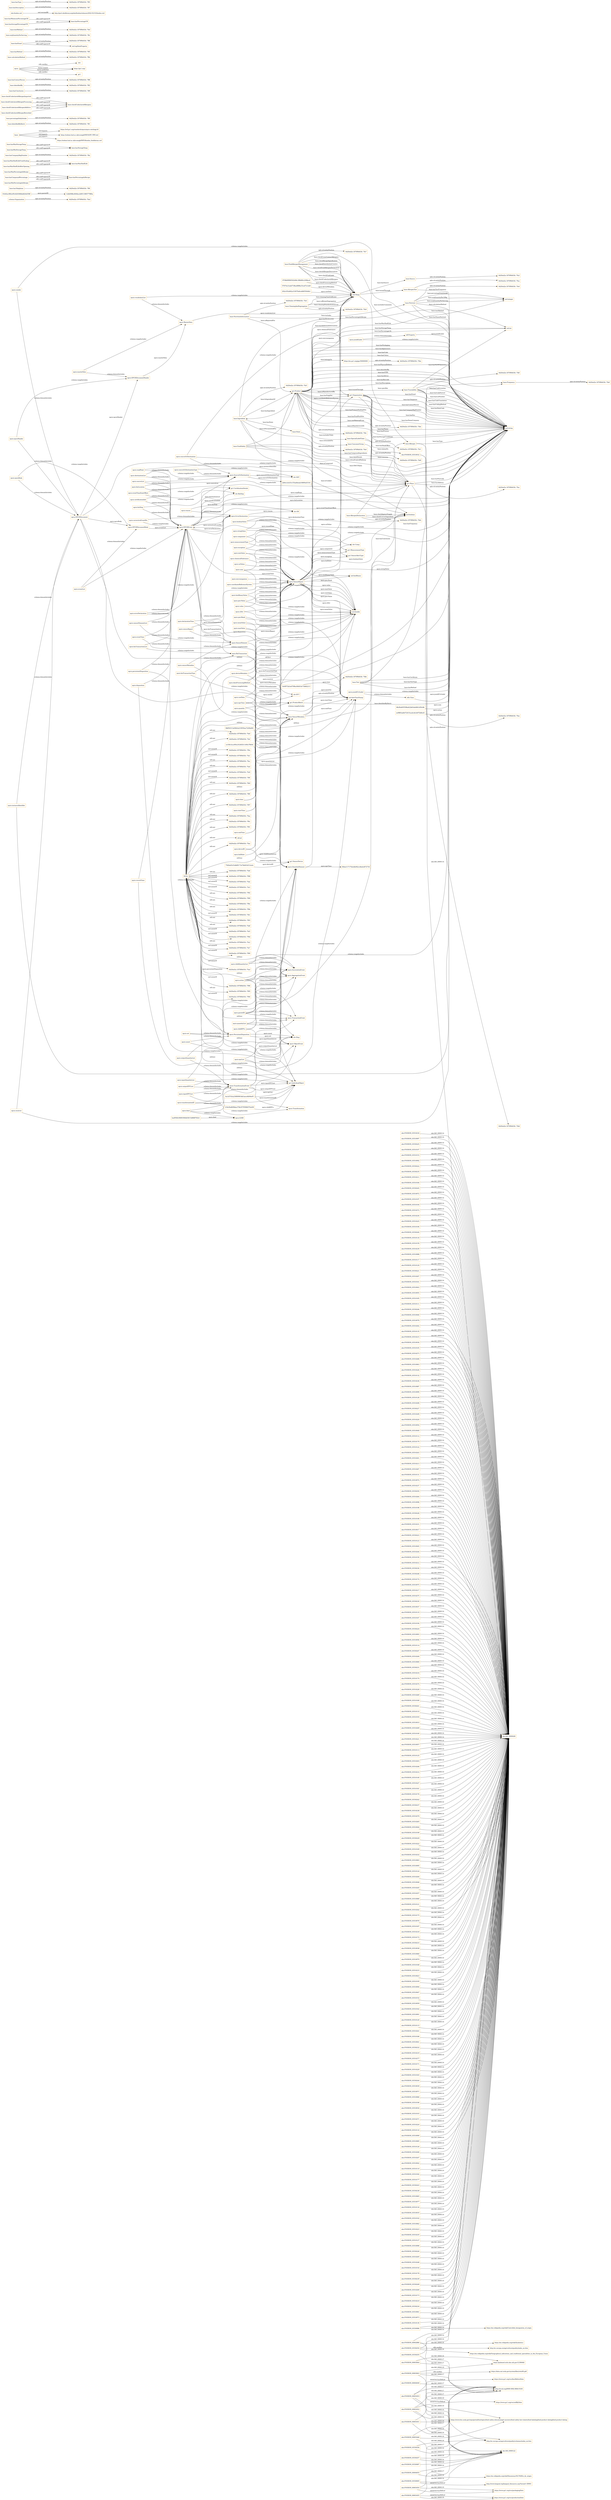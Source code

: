 digraph ar2dtool_diagram { 
rankdir=LR;
size="1501"
node [shape = rectangle, color="orange"]; "base:Test" "base:Ingredient" "base:Frequency" "base:SpecialLabelClaim" "gs1:Product" "gs1:ProductBatch" "base:Traceability" "base:Allergen" "schema:Organization" "base:NutritionInformation" "base:CleaningAndSegregation" "gs1:Place" "base:State" "base:Nutrient" "base:AllergenDeclaration" "base:Source" "base:FoodSafety" "base:FoodAllergenManagement" "base:ConsumerGroup" "gs1:Organization" "base:AllergenTest" "obo:FOODON_03530235" "obo:FOODON_03510211" "obo:FOODON_03510184" "obo:FOODON_03530245" "obo:FOODON_03510072" "obo:FOODON_00002886" "obo:FOODON_03510197" "obo:FOODON_03510104" "obo:FOODON_03510272" "obo:FOODON_03510230" "obo:FOODON_03510225" "obo:FOODON_00004055" "obo:FOODON_03510106" "obo:FOODON_03530240" "obo:FOODON_03510118" "obo:FOODON_03510159" "obo:FOODON_03510239" "obo:FOODON_03510088" "obo:FOODON_03510117" "obo:FOODON_03510129" "obo:FOODON_03530221" "obo:FOODON_03510207" "obo:FOODON_03510161" "obo:FOODON_03510043" "obo:FOODON_03510055" "obo:FOODON_03510185" "obo:FOODON_03510111" "obo:FOODON_03530246" "obo:FOODON_03510040" "obo:FOODON_03530087" "obo:FOODON_03510078" "obo:FOODON_03510202" "obo:FOODON_03510135" "obo:FOODON_03510215" "obo:FOODON_03510036" "obo:FOODON_03510105" "obo:FOODON_03510273" "obo:FOODON_03510268" "obo:FOODON_03510063" "obo:FOODON_03510226" "obo:FOODON_03510132" "obo:FOODON_03510236" "obo:FOODON_03510087" "obo:FOODON_03510099" "obo:FOODON_03510128" "obo:FOODON_03510208" "obo:FOODON_03530227" "obo:FOODON_03510249" "obo:FOODON_00003453" "obo:FOODON_03510220" "obo:FOODON_03510054" "obo:FOODON_03510049" "obo:FOODON_03510112" "obo:FOODON_03510179" "obo:FOODON_03510122" "obo:FOODON_03510243" "obo:FOODON_03510201" "obo:FOODON_03510213" "obo:FOODON_03510267" "obo:FOODON_03510131" "obo:FOODON_03510074" "obo:FOODON_03510237" "obo:FOODON_03530250" "obo:FOODON_03510264" "obo:FOODON_03510098" "obo:FOODON_03510198" "obo:FOODON_03530228" "obo:FOODON_03510108" "obo:FOODON_00003452" "obo:FOODON_03510231" "obo:FOODON_03530255" "obo:FOODON_03530223" "obo:FOODON_03510123" "obo:FOODON_03510045" "obo:FOODON_03510244" "obo:FOODON_03510150" "obo:FOODON_03510212" "obo:FOODON_03530236" "obo:FOODON_03530248" "obo:FOODON_03510174" "obo:FOODON_03510075" "obo:FOODON_03510217" "obo:FOODON_03510275" "obo:FOODON_03530230" "obo:FOODON_03510037" "obo:FOODON_03510119" "obo:FOODON_03510167" "obo:FOODON_03530254" "obo:FOODON_03510194" "obo:FOODON_03530224" "obo:FOODON_03510093" "obo:FOODON_03510056" "obo:FOODON_03510114" "obo:FOODON_03530247" "obo:FOODON_03510240" "obo:FOODON_03510069" "obo:FOODON_03530005" "obo:FOODON_03530231" "obo:FOODON_03510216" "obo:FOODON_03510170" "obo:FOODON_03510274" "obo:FOODON_03510228" "obo:FOODON_03510269" "obo:FOODON_03510180" "obo:FOODON_03530241" "obo:FOODON_03510133" "obo:FOODON_03510193" "obo:FOODON_03510033" "obo:FOODON_03510209" "obo:FOODON_03510100" "obo:FOODON_00003843" "obo:FOODON_00003454" "obo:FOODON_03510221" "obo:FOODON_03510057" "obo:FOODON_03510113" "obo:FOODON_03510125" "obo:FOODON_03510203" "obo:FOODON_03510246" "obo:FOODON_03510214" "obo:FOODON_03510149" "obo:FOODON_03510227" "obo:FOODON_03510181" "obo:FOODON_03510176" "obo:FOODON_03530242" "obo:FOODON_03530086" "obo:FOODON_03530237" "obo:FOODON_03510238" "obo:FOODON_03510270" "obo:FOODON_03510265" "obo:FOODON_03510032" "obo:FOODON_00003844" "obo:FOODON_03510199" "obo:FOODON_03530229" "obo:FOODON_00003455" "obo:FOODON_03510222" "obo:FOODON_03510169" "obo:FOODON_03510232" "obo:FOODON_03530256" "obo:FOODON_03510083" "obo:FOODON_03510095" "obo:FOODON_03510124" "obo:FOODON_03510204" "obo:FOODON_03510048" "obo:FOODON_03510245" "obo:FOODON_03510257" "obo:FOODON_03510080" "obo:FOODON_03510121" "obo:FOODON_03510242" "obo:FOODON_03510175" "obo:FOODON_03510076" "obo:FOODON_03510187" "obo:FOODON_03510218" "obo:FOODON_03510172" "obo:FOODON_03530233" "obo:FOODON_03510038" "obo:FOODON_03510060" "obo:FOODON_03530257" "obo:FOODON_03510070" "obo:FOODON_03510168" "obo:FOODON_03510233" "obo:FOODON_03510023" "obo:FOODON_03510195" "obo:FOODON_03510094" "obo:FOODON_03510047" "obo:FOODON_03510152" "obo:FOODON_03510059" "obo:FOODON_03510162" "obo:FOODON_03510091" "obo:FOODON_03510120" "obo:FOODON_03510115" "obo:FOODON_03510241" "obo:FOODON_03510186" "obo:FOODON_03510041" "obo:FOODON_03530232" "obo:FOODON_03510219" "obo:FOODON_03510277" "obo:FOODON_03510171" "obo:FOODON_03510229" "obo:FOODON_03510183" "obo:FOODON_03530244" "obo:FOODON_03510039" "obo:FOODON_03510071" "obo:FOODON_03510066" "obo:FOODON_03510196" "obo:FOODON_03510034" "obo:FOODON_03510103" "obo:FOODON_03510271" "obo:FOODON_03510224" "obo:FOODON_03510116" "obo:FOODON_03510090" "obo:FOODON_03510085" "obo:FOODON_03510126" "obo:FOODON_03510206" "obo:FOODON_03510247" "obo:FOODON_03510042" "obo:FOODON_03510110" "obo:FOODON_03510182" "obo:FOODON_03510177" "obo:FOODON_03530243" "obo:FOODON_03530238" "obo:FOODON_03510065" "obo:FOODON_03510077" "obo:FOODON_03510134" "obo:FOODON_03510035" "obo:FOODON_03510102" "obo:FOODON_03510062" "obo:FOODON_03510223" "obo:FOODON_03510235" "obo:FOODON_03510127" "obo:FOODON_03510096" "obo:FOODON_03530226" "obo:FOODON_03510205" "obo:FOODON_03510248" "obo:FOODON_03510154" "obo:FOODON_03510178" "obo:FOODON_03530239" "obo:FOODON_03530249" "obo:FOODON_03510200" "obo:FOODON_03510173" "obo:FOODON_03510210" "obo:FOODON_03530234" "obo:FOODON_03510061" "obo:FOODON_03510073" "obo:FOODON_03510130" "obo:FOODON_00004049" "obo:FOODON_03510234" "obo:FOODON_03510097" "obo:FOODON_03530225" "obo:FOODON_03510107" "obo:FOODON_00003451" "obo:FOODON_03510153" "obo:FOODON_00003446" "obo:FOODON_03510092" "obo:FOODON_03530222" "obo:FOODON_03510017" "obo:FOODON_03510044" "epcis:QuantityElement" "12db00ffec664fac2d0f133f6577980a" "epcis:AggregationEvent" "8c0f572b3e4709bc06401fe73fd82213" "epcis:BizTransaction" "4a1d37d3a230f00903db3aece6b94e05" "f44ee117175dcdfa942cc8edcd472734" "epcis:SourceOrDestination" "8bff34313a048cfa210050aa7220bd04" "epcis:ErrorDeclaration" "epcis:MasterData" "epcis:ILMD" "epcis:TransformationEvent" "epcis:EPCISDocumentHeader" "epcis:EPCISEvent" "ce16fe3acaf40a242d62fc1d40a78b0b" "01b02a1ff42c85c6263848eb824d358f" "epcis:AssociationEvent" "epcis:TransactionEvent" "epcis:SensorElement" "epcis:ObjectEvent" "9708bf9990502b98c39fbf69c2098ec6" "bad956fc90893f46b83815d888f782b1" "57674c21abd718ba4888a33ca47e1eb0" "216e5bd609bbe376b3579598457b2d5f" "75b9ad5cf1ddbf0173e7fdd43d312a2e" "68cf0a60555f6a622b63eb4841d50c8b" "202e183a842a310076e6cefb8550d4b1" "epcis:SensorReport" "epcis:Transformation" "ee9883adb472415cacbc4e3e972b8cd3" "2b9e1a5a53c155ae8eeab34800af3316" "epcis:EPCISDocument" "epcis:PersistentDisposition" "epcis:SensorMetadata" "epcis:EPCISDocumentBody" ; /*classes style*/
	"obo:FOODON_03510277" -> "obo:IAO_0000428" [ label = "obo:IAO_0000114" ];
	"obo:FOODON_03510066" -> "obo:IAO_0000428" [ label = "obo:IAO_0000114" ];
	"epcis:component" -> "epcis:SensorReport" [ label = "schema:domainIncludes" ];
	"epcis:component" -> "cbv:Comp" [ label = "schema:rangeIncludes" ];
	"obo:FOODON_03510247" -> "obo:IAO_0000428" [ label = "obo:IAO_0000114" ];
	"obo:FOODON_03510121" -> "obo:IAO_0000428" [ label = "obo:IAO_0000114" ];
	"epcis:stringValue" -> "epcis:SensorReport" [ label = "schema:domainIncludes" ];
	"epcis:stringValue" -> "xsd:string" [ label = "schema:rangeIncludes" ];
	"obo:FOODON_03510036" -> "obo:IAO_0000428" [ label = "obo:IAO_0000114" ];
	"obo:FOODON_03510217" -> "obo:IAO_0000428" [ label = "obo:IAO_0000114" ];
	"obo:FOODON_03510193" -> "obo:IAO_0000428" [ label = "obo:IAO_0000114" ];
	"base:hasTelephone" -> "-6d20ed2e:1870f9d43fc:-7ff4" [ label = "opla-sd:entityPosition" ];
	"base:CleaningAndSegregation" -> "-6d20ed2e:1870f9d43fc:-7fe9" [ label = "opla-sd:entityPosition" ];
	"obo:FOODON_03510078" -> "obo:IAO_0000428" [ label = "obo:IAO_0000114" ];
	"obo:FOODON_00003451" -> "https://www.fsis.usda.gov/wps/portal/fsis/topics/food-safety-education/get-answers/food-safety-fact-sheets/food-labeling/food-product-dating/food-product-dating" [ label = "obo:IAO_0000119" ];
	"obo:FOODON_00003451" -> "http://orcid.org/0000-0002-8844-9165" [ label = "obo:IAO_0000117" ];
	"obo:FOODON_00003451" -> "obo:IAO_0000122" [ label = "obo:IAO_0000114" ];
	"obo:FOODON_00003843" -> "http://orcid.org/0000-0002-8844-9165" [ label = "obo:IAO_0000117" ];
	"obo:FOODON_00003843" -> "https://data.nal.usda.gov/system/files/retn06.pdf" [ label = "rdfs:seeAlso" ];
	"obo:FOODON_00003843" -> "obo:IAO_0000122" [ label = "obo:IAO_0000114" ];
	"obo:FOODON_00003843" -> "https://pubmed.ncbi.nlm.nih.gov/1238446/" [ label = "obo:IAO_0000119" ];
	"base:hasMaxPercentageInRecipe" -> "base:hasPercentageInRecipe" [ label = "rdfs:subPropertyOf" ];
	"base:hasMaxShelfLifeFromPacking" -> "base:hasMaxShelfLife" [ label = "rdfs:subPropertyOf" ];
	"obo:FOODON_03510133" -> "obo:IAO_0000428" [ label = "obo:IAO_0000114" ];
	"obo:FOODON_03510048" -> "obo:IAO_0000428" [ label = "obo:IAO_0000114" ];
	"obo:FOODON_03510229" -> "obo:IAO_0000428" [ label = "obo:IAO_0000114" ];
	"obo:FOODON_03510103" -> "obo:IAO_0000428" [ label = "obo:IAO_0000114" ];
	"obo:FOODON_03530221" -> "obo:IAO_0000428" [ label = "obo:IAO_0000114" ];
	"obo:FOODON_03510175" -> "obo:IAO_0000428" [ label = "obo:IAO_0000114" ];
	"epcis:deviceMetadata" -> "epcis:SensorReport" [ label = "schema:domainIncludes" ];
	"epcis:deviceMetadata" -> "epcis:SensorMetadata" [ label = "schema:domainIncludes" ];
	"obo:FOODON_03510230" -> "obo:IAO_0000428" [ label = "obo:IAO_0000114" ];
	"epcis:sourceList" -> "epcis:SourceOrDestination" [ label = "schema:rangeIncludes" ];
	"epcis:sourceList" -> "epcis:EPCISEvent" [ label = "schema:domainIncludes" ];
	"base:ConsumerGroup" -> "-6d20ed2e:1870f9d43fc:-7fe8" [ label = "opla-sd:entityPosition" ];
	"obo:FOODON_03510200" -> "obo:IAO_0000428" [ label = "obo:IAO_0000114" ];
	"obo:FOODON_03510115" -> "obo:IAO_0000428" [ label = "obo:IAO_0000114" ];
	"base:hasCompanyRegNumber" -> "-6d20ed2e:1870f9d43fc:-7ffa" [ label = "opla-sd:entityPosition" ];
	"obo:FOODON_03530233" -> "obo:IAO_0000428" [ label = "obo:IAO_0000114" ];
	"epcis:value" -> "epcis:SensorReport" [ label = "schema:domainIncludes" ];
	"epcis:value" -> "xsd:double" [ label = "schema:rangeIncludes" ];
	"obo:FOODON_03510091" -> "obo:IAO_0000428" [ label = "obo:IAO_0000114" ];
	"obo:FOODON_03510272" -> "obo:IAO_0000428" [ label = "obo:IAO_0000114" ];
	"obo:FOODON_03510187" -> "obo:IAO_0000428" [ label = "obo:IAO_0000114" ];
	"obo:FOODON_03510061" -> "obo:IAO_0000428" [ label = "obo:IAO_0000114" ];
	"obo:FOODON_03510242" -> "obo:IAO_0000428" [ label = "obo:IAO_0000114" ];
	"base:hasMaxStorageTemp" -> "base:hasStorageTemp" [ label = "rdfs:subPropertyOf" ];
	"schema:Organization" -> "-6d20ed2e:1870f9d43fc:-7fed" [ label = "opla-sd:entityPosition" ];
	"obo:FOODON_03510212" -> "obo:IAO_0000428" [ label = "obo:IAO_0000114" ];
	"obo:FOODON_03510127" -> "obo:IAO_0000428" [ label = "obo:IAO_0000114" ];
	"obo:FOODON_03530245" -> "obo:IAO_0000428" [ label = "obo:IAO_0000114" ];
	"epcis:correctiveEventIDs" -> "epcis:ErrorDeclaration" [ label = "schema:domainIncludes" ];
	"epcis:correctiveEventIDs" -> "epcis:EPCISEvent" [ label = "schema:rangeIncludes" ];
	"obo:FOODON_03510199" -> "obo:IAO_0000428" [ label = "obo:IAO_0000114" ];
	"obo:FOODON_03510073" -> "obo:IAO_0000428" [ label = "obo:IAO_0000114" ];
	"obo:FOODON_03510169" -> "obo:IAO_0000428" [ label = "obo:IAO_0000114" ];
	"obo:FOODON_03510043" -> "obo:IAO_0000428" [ label = "obo:IAO_0000114" ];
	"obo:FOODON_03510224" -> "obo:IAO_0000428" [ label = "obo:IAO_0000114" ];
	"epcis:sender" -> "xsd:string" [ label = "schema:rangeIncludes" ];
	"epcis:sender" -> "epcis:EPCISDocument" [ label = "schema:domainIncludes" ];
	"obo:FOODON_03530257" -> "http://ec.europa.eu/agriculture/quality/schemes/index_en.htm" [ label = "obo:IAO_0000119" ];
	"obo:FOODON_03530257" -> "obo:IAO_0000122" [ label = "obo:IAO_0000114" ];
	"obo:FOODON_03530227" -> "obo:IAO_0000428" [ label = "obo:IAO_0000114" ];
	"obo:FOODON_03510170" -> "obo:IAO_0000428" [ label = "obo:IAO_0000114" ];
	"obo:FOODON_03510085" -> "obo:IAO_0000428" [ label = "obo:IAO_0000114" ];
	"base:Frequency" -> "-6d20ed2e:1870f9d43fc:-7fe6" [ label = "opla-sd:entityPosition" ];
	"obo:FOODON_03510055" -> "obo:IAO_0000428" [ label = "obo:IAO_0000114" ];
	"obo:FOODON_03510236" -> "obo:IAO_0000428" [ label = "obo:IAO_0000114" ];
	"obo:FOODON_03510110" -> "obo:IAO_0000428" [ label = "obo:IAO_0000114" ];
	"obo:FOODON_03510206" -> "obo:IAO_0000428" [ label = "obo:IAO_0000114" ];
	"obo:FOODON_03510182" -> "obo:IAO_0000428" [ label = "obo:IAO_0000114" ];
	"obo:FOODON_03530239" -> "obo:IAO_0000428" [ label = "obo:IAO_0000114" ];
	"obo:FOODON_03510097" -> "obo:IAO_0000428" [ label = "obo:IAO_0000114" ];
	"obo:FOODON_03510152" -> "obo:IAO_0000428" [ label = "obo:IAO_0000114" ];
	"epcis:maxValue" -> "xsd:double" [ label = "schema:rangeIncludes" ];
	"epcis:maxValue" -> "epcis:SensorReport" [ label = "schema:domainIncludes" ];
	"obo:FOODON_03510248" -> "obo:IAO_0000428" [ label = "obo:IAO_0000114" ];
	"epcis:childQuantityList" -> "epcis:AggregationEvent" [ label = "schema:domainIncludes" ];
	"epcis:childQuantityList" -> "epcis:QuantityElement" [ label = "schema:rangeIncludes" ];
	"epcis:childQuantityList" -> "epcis:AssociationEvent" [ label = "schema:domainIncludes" ];
	"obo:FOODON_03510122" -> "obo:IAO_0000428" [ label = "obo:IAO_0000114" ];
	"obo:FOODON_03530240" -> "obo:IAO_0000428" [ label = "obo:IAO_0000114" ];
	"obo:FOODON_03510037" -> "obo:IAO_0000428" [ label = "obo:IAO_0000114" ];
	"obo:FOODON_03510218" -> "obo:IAO_0000428" [ label = "obo:IAO_0000114" ];
	"obo:FOODON_03510194" -> "obo:IAO_0000428" [ label = "obo:IAO_0000114" ];
	"obo:FOODON_00003452" -> "https://www.gs1.org/voc/sellByDate" [ label = "oboInOwl:hasDbXref" ];
	"obo:FOODON_00003452" -> "https://www.fsis.usda.gov/wps/portal/fsis/topics/food-safety-education/get-answers/food-safety-fact-sheets/food-labeling/food-product-dating/food-product-dating" [ label = "obo:IAO_0000119" ];
	"obo:FOODON_00003452" -> "http://orcid.org/0000-0002-8844-9165" [ label = "obo:IAO_0000117" ];
	"obo:FOODON_00003452" -> "obo:IAO_0000122" [ label = "obo:IAO_0000114" ];
	"obo:FOODON_00003844" -> "https://pubmed.ncbi.nlm.nih.gov/1238446/" [ label = "obo:IAO_0000119" ];
	"obo:FOODON_00003844" -> "http://orcid.org/0000-0002-8844-9165" [ label = "obo:IAO_0000117" ];
	"epcis:minValue" -> "epcis:SensorReport" [ label = "schema:domainIncludes" ];
	"epcis:minValue" -> "xsd:double" [ label = "schema:rangeIncludes" ];
	"obo:FOODON_03510134" -> "obo:IAO_0000428" [ label = "obo:IAO_0000114" ];
	"obo:FOODON_03510049" -> "obo:IAO_0000428" [ label = "obo:IAO_0000114" ];
	"epcis:disposition" -> "cbv:Disp" [ label = "schema:rangeIncludes" ];
	"epcis:disposition" -> "epcis:EPCISEvent" [ label = "schema:domainIncludes" ];
	"obo:FOODON_03510104" -> "obo:IAO_0000428" [ label = "obo:IAO_0000114" ];
	"obo:FOODON_03530222" -> "obo:IAO_0000428" [ label = "obo:IAO_0000114" ];
	"obo:FOODON_03510080" -> "obo:IAO_0000428" [ label = "obo:IAO_0000114" ];
	"epcis:masterData" -> "epcis:EPCISDocumentHeader" [ label = "schema:domainIncludes" ];
	"epcis:masterData" -> "epcis:MasterData" [ label = "schema:rangeIncludes" ];
	"base:" -> "https://ref.gs1.org/standards/epcis/epcis-ontology.ttl" [ label = "owl:imports" ];
	"base:" -> "https://selene.hud.ac.uk/scomgb/FATO/GPC-FBT.owl" [ label = "owl:imports" ];
	"base:" -> "https://selene.hud.ac.uk/scomgb/FATO/foodon_fooddatum.owl" [ label = "owl:imports" ];
	"epcis:time" -> "xsd:dateTimeStamp" [ label = "schema:rangeIncludes" ];
	"epcis:time" -> "epcis:SensorReport" [ label = "schema:domainIncludes" ];
	"epcis:time" -> "epcis:SensorMetadata" [ label = "schema:domainIncludes" ];
	"obo:FOODON_03510176" -> "obo:IAO_0000428" [ label = "obo:IAO_0000114" ];
	"obo:FOODON_03510231" -> "obo:IAO_0000428" [ label = "obo:IAO_0000114" ];
	"epcis:unset" -> "cbv:Disp" [ label = "schema:rangeIncludes" ];
	"epcis:unset" -> "epcis:PersistentDisposition" [ label = "schema:domainIncludes" ];
	"base:identifiedByBatch" -> "-6d20ed2e:1870f9d43fc:-7ff1" [ label = "opla-sd:entityPosition" ];
	"base:NutritionInformation" -> "-6d20ed2e:1870f9d43fc:-7fe3" [ label = "opla-sd:entityPosition" ];
	"epcis:parentID" -> "epcis:TransactionEvent" [ label = "schema:domainIncludes" ];
	"epcis:parentID" -> "epcis:AssociationEvent" [ label = "schema:domainIncludes" ];
	"epcis:parentID" -> "gs1:IndividualObject" [ label = "schema:rangeIncludes" ];
	"epcis:parentID" -> "gs1:Place" [ label = "schema:rangeIncludes" ];
	"epcis:parentID" -> "epcis:AggregationEvent" [ label = "schema:domainIncludes" ];
	"obo:FOODON_03510201" -> "obo:IAO_0000428" [ label = "obo:IAO_0000114" ];
	"obo:FOODON_03510116" -> "obo:IAO_0000428" [ label = "obo:IAO_0000114" ];
	"obo:FOODON_03530234" -> "obo:IAO_0000428" [ label = "obo:IAO_0000114" ];
	"obo:FOODON_03510092" -> "obo:IAO_0000428" [ label = "obo:IAO_0000114" ];
	"obo:FOODON_03510273" -> "obo:IAO_0000428" [ label = "obo:IAO_0000114" ];
	"https://ns.gs1.org/gpc/50000000" -> "-6d20ed2e:1870f9d43fc:-7fda" [ label = "opla-sd:entityPosition" ];
	"obo:FOODON_03510062" -> "obo:IAO_0000428" [ label = "obo:IAO_0000114" ];
	"obo:FOODON_03510243" -> "obo:IAO_0000428" [ label = "obo:IAO_0000114" ];
	"obo:FOODON_03510032" -> "-6d20ed2e:1870f9d43fc:-7fee" [ label = "opla-sd:entityPosition" ];
	"obo:FOODON_03510032" -> "obo:IAO_0000428" [ label = "obo:IAO_0000114" ];
	"epcis:epcList" -> "epcis:TransactionEvent" [ label = "schema:domainIncludes" ];
	"epcis:epcList" -> "epcis:ObjectEvent" [ label = "schema:domainIncludes" ];
	"epcis:epcList" -> "gs1:IndividualObject" [ label = "schema:rangeIncludes" ];
	"obo:FOODON_00003446" -> "https://www.fsis.usda.gov/wps/portal/fsis/topics/food-safety-education/get-answers/food-safety-fact-sheets/food-labeling/food-product-dating/food-product-dating" [ label = "obo:IAO_0000119" ];
	"obo:FOODON_00003446" -> "http://orcid.org/0000-0002-8844-9165" [ label = "obo:IAO_0000117" ];
	"obo:FOODON_00003446" -> "obo:IAO_0000122" [ label = "obo:IAO_0000114" ];
	"obo:FOODON_03510213" -> "obo:IAO_0000428" [ label = "obo:IAO_0000114" ];
	"obo:FOODON_03510128" -> "obo:IAO_0000428" [ label = "obo:IAO_0000114" ];
	"epcis:inputEPCList" -> "gs1:IndividualObject" [ label = "schema:rangeIncludes" ];
	"epcis:inputEPCList" -> "epcis:TransformationEvent" [ label = "schema:domainIncludes" ];
	"obo:FOODON_03530246" -> "obo:IAO_0000428" [ label = "obo:IAO_0000114" ];
	"epcis:booleanValue" -> "epcis:SensorReport" [ label = "schema:domainIncludes" ];
	"epcis:booleanValue" -> "xsd:boolean" [ label = "schema:rangeIncludes" ];
	"obo:FOODON_03510074" -> "obo:IAO_0000428" [ label = "obo:IAO_0000114" ];
	"epcis:dataProcessingMethod" -> "epcis:SensorReport" [ label = "schema:domainIncludes" ];
	"epcis:dataProcessingMethod" -> "epcis:SensorMetadata" [ label = "schema:domainIncludes" ];
	"obo:FOODON_03530005" -> "http://www.langual.org/langual_thesaurus.asp?termid=Z0001" [ label = "oboInOwl:hasDbXref" ];
	"obo:FOODON_03530005" -> "obo:IAO_0000122" [ label = "obo:IAO_0000114" ];
	"epcis:epcisHeader" -> "epcis:EPCISDocumentHeader" [ label = "schema:rangeIncludes" ];
	"epcis:epcisHeader" -> "epcis:EPCISDocument" [ label = "schema:domainIncludes" ];
	"obo:FOODON_03510044" -> "obo:IAO_0000428" [ label = "obo:IAO_0000114" ];
	"base:percentageDailyIntake" -> "-6d20ed2e:1870f9d43fc:-7ff0" [ label = "opla-sd:entityPosition" ];
	"obo:FOODON_03510225" -> "obo:IAO_0000428" [ label = "obo:IAO_0000114" ];
	"base:checkUndeclaredAllergenImported" -> "base:checkUndeclaredAllergens" [ label = "rdfs:subPropertyOf" ];
	"base:hasConclusion" -> "-6d20ed2e:1870f9d43fc:-7ff9" [ label = "opla-sd:entityPosition" ];
	"obo:FOODON_03510171" -> "obo:IAO_0000428" [ label = "obo:IAO_0000114" ];
	"obo:FOODON_03530228" -> "obo:IAO_0000428" [ label = "obo:IAO_0000114" ];
	"epcis:sensorMetadata" -> "epcis:SensorMetadata" [ label = "schema:rangeIncludes" ];
	"epcis:sensorMetadata" -> "epcis:SensorElement" [ label = "schema:domainIncludes" ];
	"obo:FOODON_03510267" -> "obo:IAO_0000428" [ label = "obo:IAO_0000114" ];
	"obo:FOODON_03510056" -> "obo:IAO_0000428" [ label = "obo:IAO_0000114" ];
	"epcis:percValue" -> "xsd:double" [ label = "schema:rangeIncludes" ];
	"epcis:percValue" -> "epcis:SensorReport" [ label = "schema:domainIncludes" ];
	"obo:FOODON_03510237" -> "obo:IAO_0000428" [ label = "obo:IAO_0000114" ];
	"obo:FOODON_03510111" -> "obo:IAO_0000428" [ label = "obo:IAO_0000114" ];
	"epcis:bizLocation" -> "epcis:EPCISEvent" [ label = "schema:domainIncludes" ];
	"epcis:bizLocation" -> "gs1:Place" [ label = "schema:rangeIncludes" ];
	"obo:FOODON_03510207" -> "obo:IAO_0000428" [ label = "obo:IAO_0000114" ];
	"obo:FOODON_03510183" -> "obo:IAO_0000428" [ label = "obo:IAO_0000114" ];
	"obo:FOODON_03510098" -> "obo:IAO_0000428" [ label = "obo:IAO_0000114" ];
	"base:identifiedBy" -> "-6d20ed2e:1870f9d43fc:-7ff2" [ label = "opla-sd:entityPosition" ];
	"epcis:startTime" -> "epcis:SensorMetadata" [ label = "schema:domainIncludes" ];
	"epcis:startTime" -> "xsd:dateTimeStamp" [ label = "schema:rangeIncludes" ];
	"epcis:percRank" -> "xsd:double" [ label = "schema:rangeIncludes" ];
	"epcis:percRank" -> "epcis:SensorReport" [ label = "schema:domainIncludes" ];
	"epcis:meanValue" -> "epcis:SensorReport" [ label = "schema:domainIncludes" ];
	"epcis:meanValue" -> "xsd:double" [ label = "schema:rangeIncludes" ];
	"obo:FOODON_03510153" -> "obo:IAO_0000428" [ label = "obo:IAO_0000114" ];
	"obo:FOODON_03510249" -> "obo:IAO_0000428" [ label = "obo:IAO_0000114" ];
	"obo:FOODON_03510123" -> "obo:IAO_0000428" [ label = "obo:IAO_0000114" ];
	"obo:FOODON_03530241" -> "obo:IAO_0000428" [ label = "obo:IAO_0000114" ];
	"obo:FOODON_03510038" -> "obo:IAO_0000428" [ label = "obo:IAO_0000114" ];
	"epcis:childEPCs" -> "gs1:IndividualObject" [ label = "schema:rangeIncludes" ];
	"epcis:childEPCs" -> "epcis:AggregationEvent" [ label = "schema:domainIncludes" ];
	"epcis:childEPCs" -> "epcis:AssociationEvent" [ label = "schema:domainIncludes" ];
	"obo:FOODON_03510219" -> "obo:IAO_0000428" [ label = "obo:IAO_0000114" ];
	"gs1:Product" -> "-6d20ed2e:1870f9d43fc:-7fdc" [ label = "opla-sd:entityPosition" ];
	"obo:FOODON_03510195" -> "obo:IAO_0000428" [ label = "obo:IAO_0000114" ];
	"obo:FOODON_00003453" -> "https://www.gs1.org/voc/bestBeforeDate" [ label = "oboInOwl:hasDbXref" ];
	"obo:FOODON_00003453" -> "https://www.fsis.usda.gov/wps/portal/fsis/topics/food-safety-education/get-answers/food-safety-fact-sheets/food-labeling/food-product-dating/food-product-dating" [ label = "obo:IAO_0000119" ];
	"obo:FOODON_00003453" -> "http://orcid.org/0000-0002-8844-9165" [ label = "obo:IAO_0000117" ];
	"obo:FOODON_00003453" -> "obo:IAO_0000122" [ label = "obo:IAO_0000114" ];
	"epcis:instanceIdentifier" -> "epcis:EPCISDocument" [ label = "schema:domainIncludes" ];
	"epcis:instanceIdentifier" -> "xsd:string" [ label = "schema:rangeIncludes" ];
	"obo:FOODON_03510220" -> "obo:IAO_0000428" [ label = "obo:IAO_0000114" ];
	"epcis:microorganism" -> "epcis:SensorReport" [ label = "schema:domainIncludes" ];
	"obo:FOODON_03510135" -> "obo:IAO_0000428" [ label = "obo:IAO_0000114" ];
	"base:Nutrient" -> "-6d20ed2e:1870f9d43fc:-7fe4" [ label = "opla-sd:entityPosition" ];
	"obo:FOODON_03510105" -> "obo:IAO_0000428" [ label = "obo:IAO_0000114" ];
	"epcis:measurementType" -> "gs1:MeasurementType" [ label = "schema:rangeIncludes" ];
	"epcis:measurementType" -> "epcis:SensorReport" [ label = "schema:domainIncludes" ];
	"obo:FOODON_03530223" -> "obo:IAO_0000428" [ label = "obo:IAO_0000114" ];
	"base:FoodAllergenManagement" -> "-6d20ed2e:1870f9d43fc:-7fe7" [ label = "opla-sd:entityPosition" ];
	"obo:FOODON_00002886" -> "https://en.wikipedia.org/wiki/Synbiotics" [ label = "obo:IAO_0000119" ];
	"obo:FOODON_00002886" -> "http://orcid.org/0000-0002-8844-9165" [ label = "obo:IAO_0000117" ];
	"obo:FOODON_00002886" -> "obo:IAO_0000428" [ label = "obo:IAO_0000114" ];
	"obo:FOODON_03510177" -> "obo:IAO_0000428" [ label = "obo:IAO_0000114" ];
	"base:hasContactPerson" -> "-6d20ed2e:1870f9d43fc:-7ff8" [ label = "opla-sd:entityPosition" ];
	"obo:FOODON_03510232" -> "obo:IAO_0000428" [ label = "obo:IAO_0000114" ];
	"base:checkUndeclaredAllergenProcessing" -> "base:checkUndeclaredAllergens" [ label = "rdfs:subPropertyOf" ];
	"base:Allergen" -> "-6d20ed2e:1870f9d43fc:-7fec" [ label = "opla-sd:entityPosition" ];
	"base:AllergenDeclaration" -> "-6d20ed2e:1870f9d43fc:-7feb" [ label = "opla-sd:entityPosition" ];
	"obo:FOODON_03510202" -> "obo:IAO_0000428" [ label = "obo:IAO_0000114" ];
	"obo:FOODON_03510117" -> "obo:IAO_0000428" [ label = "obo:IAO_0000114" ];
	"obo:FOODON_03530235" -> "obo:IAO_0000428" [ label = "obo:IAO_0000114" ];
	"obo:FOODON_03510093" -> "obo:IAO_0000428" [ label = "obo:IAO_0000114" ];
	"obo:FOODON_03510274" -> "obo:IAO_0000428" [ label = "obo:IAO_0000114" ];
	"epcis:receiver" -> "epcis:EPCISDocument" [ label = "schema:domainIncludes" ];
	"epcis:receiver" -> "xsd:string" [ label = "schema:rangeIncludes" ];
	"obo:FOODON_03510063" -> "obo:IAO_0000428" [ label = "obo:IAO_0000114" ];
	"epcis:vocabularyList" -> "epcis:MasterData" [ label = "schema:domainIncludes" ];
	"epcis:vocabularyList" -> "owl:Thing" [ label = "schema:rangeIncludes" ];
	"obo:FOODON_03510244" -> "obo:IAO_0000428" [ label = "obo:IAO_0000114" ];
	"obo:FOODON_03510159" -> "obo:IAO_0000428" [ label = "obo:IAO_0000114" ];
	"obo:FOODON_03510033" -> "obo:IAO_0000428" [ label = "obo:IAO_0000114" ];
	"epcis:persistentDisposition" -> "epcis:EPCISEvent" [ label = "schema:domainIncludes" ];
	"epcis:persistentDisposition" -> "epcis:PersistentDisposition" [ label = "schema:rangeIncludes" ];
	"obo:FOODON_03510214" -> "obo:IAO_0000428" [ label = "obo:IAO_0000114" ];
	"epcis:uom" -> "xsd:string" [ label = "schema:rangeIncludes" ];
	"epcis:uom" -> "epcis:QuantityElement" [ label = "schema:domainIncludes" ];
	"epcis:uom" -> "epcis:SensorReport" [ label = "schema:domainIncludes" ];
	"obo:FOODON_03510129" -> "obo:IAO_0000428" [ label = "obo:IAO_0000114" ];
	"obo:FOODON_03530247" -> "obo:IAO_0000428" [ label = "obo:IAO_0000114" ];
	"obo:FOODON_03510075" -> "obo:IAO_0000428" [ label = "obo:IAO_0000114" ];
	"obo:FOODON_03510130" -> "obo:IAO_0000428" [ label = "obo:IAO_0000114" ];
	"obo:FOODON_03510045" -> "obo:IAO_0000428" [ label = "obo:IAO_0000114" ];
	"base:SpecialLabelClaim" -> "-6d20ed2e:1870f9d43fc:-7fe1" [ label = "opla-sd:entityPosition" ];
	"obo:FOODON_03510226" -> "obo:IAO_0000428" [ label = "obo:IAO_0000114" ];
	"epcis:" -> "cbv:" [ label = "rdfs:seeAlso" ];
	"epcis:" -> "https://gs1.org/" [ label = "terms:creator" ];
	"epcis:" -> "gs1:" [ label = "rdfs:seeAlso" ];
	"epcis:" -> "https://gs1.org/" [ label = "terms:publisher" ];
	"obo:FOODON_03510100" -> "obo:IAO_0000428" [ label = "obo:IAO_0000114" ];
	"obo:FOODON_03530229" -> "obo:IAO_0000428" [ label = "obo:IAO_0000114" ];
	"obo:FOODON_03510172" -> "obo:IAO_0000428" [ label = "obo:IAO_0000114" ];
	"obo:FOODON_03510087" -> "obo:IAO_0000428" [ label = "obo:IAO_0000114" ];
	"base:hasMaxShelfLifeAfterOpening" -> "base:hasMaxShelfLife" [ label = "rdfs:subPropertyOf" ];
	"obo:FOODON_03510268" -> "obo:IAO_0000428" [ label = "obo:IAO_0000114" ];
	"base:calculationMethod" -> "-6d20ed2e:1870f9d43fc:-7ffb" [ label = "opla-sd:entityPosition" ];
	"obo:FOODON_03510057" -> "obo:IAO_0000428" [ label = "obo:IAO_0000114" ];
	"obo:FOODON_03510238" -> "obo:IAO_0000428" [ label = "obo:IAO_0000114" ];
	"obo:FOODON_03510112" -> "obo:IAO_0000428" [ label = "obo:IAO_0000114" ];
	"obo:FOODON_00004055" -> "https://en.wikipedia.org/wiki/Denominaci%C3%B3n_de_origen" [ label = "obo:IAO_0000119" ];
	"obo:FOODON_00004055" -> "obo:IAO_0000122" [ label = "obo:IAO_0000114" ];
	"obo:FOODON_03530230" -> "obo:IAO_0000428" [ label = "obo:IAO_0000114" ];
	"epcis:errorDeclaration" -> "epcis:EPCISEvent" [ label = "schema:domainIncludes" ];
	"epcis:errorDeclaration" -> "epcis:ErrorDeclaration" [ label = "schema:rangeIncludes" ];
	"obo:FOODON_03510208" -> "obo:IAO_0000428" [ label = "obo:IAO_0000114" ];
	"obo:FOODON_03510184" -> "obo:IAO_0000428" [ label = "obo:IAO_0000114" ];
	"base:hasCompoundPercentage" -> "base:hasPercentageInRecipe" [ label = "rdfs:subPropertyOf" ];
	"obo:FOODON_03510099" -> "obo:IAO_0000428" [ label = "obo:IAO_0000114" ];
	"obo:FOODON_03510154" -> "obo:IAO_0000428" [ label = "obo:IAO_0000114" ];
	"obo:FOODON_03510069" -> "obo:IAO_0000428" [ label = "obo:IAO_0000114" ];
	"epcis:declarationTime" -> "epcis:ErrorDeclaration" [ label = "schema:domainIncludes" ];
	"epcis:declarationTime" -> "xsd:dateTimeStamp" [ label = "schema:rangeIncludes" ];
	"obo:FOODON_03510124" -> "obo:IAO_0000428" [ label = "obo:IAO_0000114" ];
	"obo:FOODON_03530242" -> "obo:IAO_0000428" [ label = "obo:IAO_0000114" ];
	"obo:FOODON_03510039" -> "obo:IAO_0000428" [ label = "obo:IAO_0000114" ];
	"obo:FOODON_03510196" -> "obo:IAO_0000428" [ label = "obo:IAO_0000114" ];
	"obo:FOODON_03510070" -> "obo:IAO_0000428" [ label = "obo:IAO_0000114" ];
	"base:Ingredient" -> "-6d20ed2e:1870f9d43fc:-7fe5" [ label = "opla-sd:entityPosition" ];
	"epcis:bizTransactionList" -> "epcis:BizTransaction" [ label = "schema:rangeIncludes" ];
	"epcis:bizTransactionList" -> "epcis:EPCISEvent" [ label = "schema:domainIncludes" ];
	"obo:FOODON_03510040" -> "obo:IAO_0000428" [ label = "obo:IAO_0000114" ];
	"obo:FOODON_00003454" -> "https://www.gs1.org/voc/packagingDate" [ label = "oboInOwl:hasDbXref" ];
	"obo:FOODON_00003454" -> "https://www.gs1.org/voc/packagingDate" [ label = "obo:IAO_0000119" ];
	"obo:FOODON_00003454" -> "http://orcid.org/0000-0002-8844-9165" [ label = "obo:IAO_0000117" ];
	"epcis:endTime" -> "epcis:SensorMetadata" [ label = "schema:domainIncludes" ];
	"epcis:endTime" -> "xsd:dateTimeStamp" [ label = "schema:rangeIncludes" ];
	"obo:FOODON_03510221" -> "obo:IAO_0000428" [ label = "obo:IAO_0000114" ];
	"epcis:bizTransactionType" -> "epcis:BizTransaction" [ label = "schema:domainIncludes" ];
	"epcis:bizTransactionType" -> "cbv:BTT" [ label = "schema:rangeIncludes" ];
	"epcis:coordinateReferenceSystem" -> "epcis:SensorReport" [ label = "schema:domainIncludes" ];
	"obo:FOODON_03530254" -> "obo:IAO_0000428" [ label = "obo:IAO_0000114" ];
	"obo:FOODON_03530254" -> "https://en.wikipedia.org/wiki/Geographical_indications_and_traditional_specialities_in_the_European_Union" [ label = "obo:IAO_0000119" ];
	"obo:FOODON_03530254" -> "http://ec.europa.eu/agriculture/quality/index_en.htm" [ label = "rdfs:seeAlso" ];
	"base:hasMethod" -> "-6d20ed2e:1870f9d43fc:-7ff5" [ label = "opla-sd:entityPosition" ];
	"obo:FOODON_03510106" -> "obo:IAO_0000428" [ label = "obo:IAO_0000114" ];
	"epcis:eventList" -> "epcis:EPCISEvent" [ label = "schema:rangeIncludes" ];
	"epcis:eventList" -> "epcis:EPCISDocumentBody" [ label = "schema:domainIncludes" ];
	"epcis:bizStep" -> "epcis:EPCISEvent" [ label = "schema:domainIncludes" ];
	"epcis:bizStep" -> "cbv:BizStep" [ label = "schema:rangeIncludes" ];
	"obo:FOODON_00004049" -> "http://orcid.org/0000-0002-8844-9165" [ label = "obo:IAO_0000117" ];
	"obo:FOODON_03530224" -> "obo:IAO_0000428" [ label = "obo:IAO_0000114" ];
	"gs1:Organization" -> "-6d20ed2e:1870f9d43fc:-7fde" [ label = "opla-sd:entityPosition" ];
	"obo:FOODON_03510178" -> "obo:IAO_0000428" [ label = "obo:IAO_0000114" ];
	"base:AllergenTest" -> "-6d20ed2e:1870f9d43fc:-7fea" [ label = "opla-sd:entityPosition" ];
	"gs1:Place" -> "-6d20ed2e:1870f9d43fc:-7fdd" [ label = "opla-sd:entityPosition" ];
	"obo:FOODON_03510233" -> "obo:IAO_0000428" [ label = "obo:IAO_0000114" ];
	"epcis:sourceOrDestination" -> "gs1:Place" [ label = "schema:rangeIncludes" ];
	"epcis:sourceOrDestination" -> "epcis:SourceOrDestination" [ label = "schema:domainIncludes" ];
	"epcis:sourceOrDestination" -> "gs1:Organization" [ label = "schema:rangeIncludes" ];
	"base:hasEmail" -> "-6d20ed2e:1870f9d43fc:-7ff6" [ label = "opla-sd:entityPosition" ];
	"base:hasEmail" -> "owl:topDataProperty" [ label = "rdfs:subPropertyOf" ];
	"obo:FOODON_03510203" -> "obo:IAO_0000428" [ label = "obo:IAO_0000114" ];
	"base:hasMinStorageTemp" -> "base:hasStorageTemp" [ label = "rdfs:subPropertyOf" ];
	"obo:FOODON_03510118" -> "obo:IAO_0000428" [ label = "obo:IAO_0000114" ];
	"obo:FOODON_03530236" -> "obo:IAO_0000428" [ label = "obo:IAO_0000114" ];
	"obo:FOODON_03510094" -> "obo:IAO_0000428" [ label = "obo:IAO_0000114" ];
	"epcis:destinationList" -> "epcis:EPCISEvent" [ label = "schema:domainIncludes" ];
	"epcis:destinationList" -> "epcis:SourceOrDestination" [ label = "schema:rangeIncludes" ];
	"obo:FOODON_03510275" -> "obo:IAO_0000428" [ label = "obo:IAO_0000114" ];
	"epcis:deviceID" -> "gs1:SensorDevice" [ label = "schema:rangeIncludes" ];
	"epcis:deviceID" -> "epcis:SensorMetadata" [ label = "schema:domainIncludes" ];
	"epcis:deviceID" -> "epcis:SensorReport" [ label = "schema:domainIncludes" ];
	"obo:FOODON_03510245" -> "obo:IAO_0000428" [ label = "obo:IAO_0000114" ];
	"base:avgQuantityPerServing" -> "-6d20ed2e:1870f9d43fc:-7ffc" [ label = "opla-sd:entityPosition" ];
	"base:testMethod" -> "-6d20ed2e:1870f9d43fc:-7fef" [ label = "opla-sd:entityPosition" ];
	"epcis:outputEPCList" -> "epcis:TransformationEvent" [ label = "schema:domainIncludes" ];
	"epcis:outputEPCList" -> "gs1:IndividualObject" [ label = "schema:rangeIncludes" ];
	"obo:FOODON_03510034" -> "obo:IAO_0000428" [ label = "obo:IAO_0000114" ];
	"epcis:readPoint" -> "gs1:Place" [ label = "schema:rangeIncludes" ];
	"epcis:readPoint" -> "epcis:EPCISEvent" [ label = "schema:domainIncludes" ];
	"obo:FOODON_03510215" -> "obo:IAO_0000428" [ label = "obo:IAO_0000114" ];
	"obo:FOODON_03530248" -> "obo:IAO_0000428" [ label = "obo:IAO_0000114" ];
	"epcis:sensorReport" -> "epcis:SensorElement" [ label = "schema:domainIncludes" ];
	"epcis:sensorReport" -> "epcis:SensorReport" [ label = "schema:rangeIncludes" ];
	"epcis:bizRules" -> "epcis:SensorMetadata" [ label = "schema:domainIncludes" ];
	"obo:FOODON_03510161" -> "obo:IAO_0000428" [ label = "obo:IAO_0000114" ];
	"epcis:eventTime" -> "xsd:dateTimeStamp" [ label = "schema:rangeIncludes" ];
	"epcis:eventTime" -> "epcis:EPCISEvent" [ label = "schema:domainIncludes" ];
	"obo:FOODON_03510076" -> "obo:IAO_0000428" [ label = "obo:IAO_0000114" ];
	"base:checkUndeclaredAllergenAdditive" -> "base:checkUndeclaredAllergens" [ label = "rdfs:subPropertyOf" ];
	"obo:FOODON_03510257" -> "obo:IAO_0000428" [ label = "obo:IAO_0000114" ];
	"obo:FOODON_03510131" -> "obo:IAO_0000428" [ label = "obo:IAO_0000114" ];
	"obo:FOODON_03510227" -> "obo:IAO_0000428" [ label = "obo:IAO_0000114" ];
	"base:hasMinimumPercentageUK" -> "base:hasPercentageUK" [ label = "rdfs:subPropertyOf" ];
	"epcis:quantity" -> "xsd:double" [ label = "schema:rangeIncludes" ];
	"epcis:quantity" -> "epcis:QuantityElement" [ label = "schema:domainIncludes" ];
	"obo:FOODON_03510173" -> "obo:IAO_0000428" [ label = "obo:IAO_0000114" ];
	"obo:FOODON_03510088" -> "obo:IAO_0000428" [ label = "obo:IAO_0000114" ];
	"obo:FOODON_03510269" -> "obo:IAO_0000428" [ label = "obo:IAO_0000114" ];
	"epcis:epcisBody" -> "epcis:EPCISDocument" [ label = "schema:domainIncludes" ];
	"epcis:epcisBody" -> "epcis:EPCISDocumentBody" [ label = "schema:rangeIncludes" ];
	"base:State" -> "-6d20ed2e:1870f9d43fc:-7fe0" [ label = "opla-sd:entityPosition" ];
	"obo:FOODON_03510239" -> "obo:IAO_0000428" [ label = "obo:IAO_0000114" ];
	"obo:FOODON_03510113" -> "obo:IAO_0000428" [ label = "obo:IAO_0000114" ];
	"base:hasAveragePercentageUK" -> "base:hasPercentageUK" [ label = "rdfs:subPropertyOf" ];
	"epcis:reason" -> "epcis:ErrorDeclaration" [ label = "schema:domainIncludes" ];
	"epcis:reason" -> "cbv:ER" [ label = "schema:rangeIncludes" ];
	"obo:FOODON_03530231" -> "obo:IAO_0000428" [ label = "obo:IAO_0000114" ];
	"epcis:transformationID" -> "epcis:Transformation" [ label = "schema:rangeIncludes" ];
	"epcis:transformationID" -> "epcis:TransformationEvent" [ label = "schema:domainIncludes" ];
	"obo:FOODON_03510209" -> "obo:IAO_0000428" [ label = "obo:IAO_0000114" ];
	"base:checkUndeclaredAllergenReworked" -> "base:checkUndeclaredAllergens" [ label = "rdfs:subPropertyOf" ];
	"obo:FOODON_03510270" -> "obo:IAO_0000428" [ label = "obo:IAO_0000114" ];
	"obo:FOODON_03510185" -> "obo:IAO_0000428" [ label = "obo:IAO_0000114" ];
	"epcis:recordTime" -> "epcis:EPCISEvent" [ label = "schema:domainIncludes" ];
	"epcis:recordTime" -> "xsd:dateTimeStamp" [ label = "schema:rangeIncludes" ];
	"epcis:exception" -> "gs1:SensorAlertType" [ label = "schema:rangeIncludes" ];
	"epcis:exception" -> "epcis:SensorReport" [ label = "schema:domainIncludes" ];
	"obo:FOODON_03510240" -> "obo:IAO_0000428" [ label = "obo:IAO_0000114" ];
	"obo:FOODON_03510210" -> "obo:IAO_0000428" [ label = "obo:IAO_0000114" ];
	"obo:FOODON_03510125" -> "obo:IAO_0000428" [ label = "obo:IAO_0000114" ];
	"obo:FOODON_03530243" -> "obo:IAO_0000428" [ label = "obo:IAO_0000114" ];
	"epcis:inputQuantityList" -> "epcis:QuantityElement" [ label = "schema:rangeIncludes" ];
	"epcis:inputQuantityList" -> "epcis:TransformationEvent" [ label = "schema:domainIncludes" ];
	"base:Source" -> "-6d20ed2e:1870f9d43fc:-7fe2" [ label = "opla-sd:entityPosition" ];
	"obo:FOODON_03510197" -> "obo:IAO_0000428" [ label = "obo:IAO_0000114" ];
	"obo:FOODON_03510071" -> "obo:IAO_0000428" [ label = "obo:IAO_0000114" ];
	"obo:FOODON_03510167" -> "obo:IAO_0000428" [ label = "obo:IAO_0000114" ];
	"obo:FOODON_03510041" -> "obo:IAO_0000428" [ label = "obo:IAO_0000114" ];
	"obo:FOODON_00003455" -> "https://www.gs1.org/voc/productionDate" [ label = "oboInOwl:hasDbXref" ];
	"obo:FOODON_00003455" -> "https://www.gs1.org/voc/productionDate" [ label = "obo:IAO_0000119" ];
	"obo:FOODON_00003455" -> "http://orcid.org/0000-0002-8844-9165" [ label = "obo:IAO_0000117" ];
	"obo:FOODON_03510222" -> "obo:IAO_0000428" [ label = "obo:IAO_0000114" ];
	"obo:FOODON_03530255" -> "http://ec.europa.eu/agriculture/quality/schemes/index_en.htm" [ label = "obo:IAO_0000119" ];
	"obo:FOODON_03530255" -> "obo:IAO_0000428" [ label = "obo:IAO_0000114" ];
	"obo:foodon.owl" -> "http://purl.obolibrary.org/obo/foodon/releases/2022-02-01/foodon.owl" [ label = "owl:versionIRI" ];
	"obo:FOODON_03510107" -> "obo:IAO_0000428" [ label = "obo:IAO_0000114" ];
	"obo:FOODON_03530225" -> "obo:IAO_0000428" [ label = "obo:IAO_0000114" ];
	"obo:FOODON_03510083" -> "obo:IAO_0000428" [ label = "obo:IAO_0000114" ];
	"epcis:ilmd" -> "epcis:ObjectEvent" [ label = "schema:domainIncludes" ];
	"epcis:ilmd" -> "epcis:ILMD" [ label = "schema:rangeIncludes" ];
	"epcis:ilmd" -> "epcis:TransformationEvent" [ label = "schema:domainIncludes" ];
	"obo:FOODON_03510264" -> "obo:IAO_0000428" [ label = "obo:IAO_0000114" ];
	"obo:FOODON_03510179" -> "obo:IAO_0000428" [ label = "obo:IAO_0000114" ];
	"obo:FOODON_03530086" -> "obo:IAO_0000428" [ label = "obo:IAO_0000114" ];
	"obo:FOODON_03530086" -> "https://en.wikipedia.org/wiki/Controlled_designation_of_origin" [ label = "obo:IAO_0000119" ];
	"obo:FOODON_03510234" -> "obo:IAO_0000428" [ label = "obo:IAO_0000114" ];
	"base:Traceability" -> "-6d20ed2e:1870f9d43fc:-7fdf" [ label = "opla-sd:entityPosition" ];
	"obo:FOODON_03510149" -> "obo:IAO_0000428" [ label = "obo:IAO_0000114" ];
	"obo:FOODON_03510023" -> "obo:IAO_0000428" [ label = "obo:IAO_0000114" ];
	"obo:FOODON_03510204" -> "obo:IAO_0000428" [ label = "obo:IAO_0000114" ];
	"obo:FOODON_03510119" -> "obo:IAO_0000428" [ label = "obo:IAO_0000114" ];
	"obo:FOODON_03510180" -> "obo:IAO_0000428" [ label = "obo:IAO_0000114" ];
	"obo:FOODON_03530237" -> "obo:IAO_0000428" [ label = "obo:IAO_0000114" ];
	"obo:FOODON_03510095" -> "obo:IAO_0000428" [ label = "obo:IAO_0000114" ];
	"base:hasDescription" -> "-6d20ed2e:1870f9d43fc:-7ff7" [ label = "opla-sd:entityPosition" ];
	"obo:FOODON_03510150" -> "obo:IAO_0000428" [ label = "obo:IAO_0000114" ];
	"obo:FOODON_03510065" -> "obo:IAO_0000428" [ label = "obo:IAO_0000114" ];
	"epcis:outputQuantityList" -> "epcis:TransformationEvent" [ label = "schema:domainIncludes" ];
	"epcis:outputQuantityList" -> "epcis:QuantityElement" [ label = "schema:rangeIncludes" ];
	"obo:FOODON_03510246" -> "obo:IAO_0000428" [ label = "obo:IAO_0000114" ];
	"obo:FOODON_03510120" -> "obo:IAO_0000428" [ label = "obo:IAO_0000114" ];
	"epcis:chemicalSubstance" -> "epcis:SensorReport" [ label = "schema:domainIncludes" ];
	"obo:FOODON_03510035" -> "obo:IAO_0000428" [ label = "obo:IAO_0000114" ];
	"gs1:ProductBatch" -> "-6d20ed2e:1870f9d43fc:-7fdb" [ label = "opla-sd:entityPosition" ];
	"epcis:eventTimeZoneOffset" -> "xsd:string" [ label = "schema:rangeIncludes" ];
	"epcis:eventTimeZoneOffset" -> "epcis:EPCISEvent" [ label = "schema:domainIncludes" ];
	"obo:FOODON_03510216" -> "obo:IAO_0000428" [ label = "obo:IAO_0000114" ];
	"obo:FOODON_03530249" -> "obo:IAO_0000428" [ label = "obo:IAO_0000114" ];
	"obo:FOODON_03510162" -> "obo:IAO_0000428" [ label = "obo:IAO_0000114" ];
	"obo:FOODON_03510077" -> "obo:IAO_0000428" [ label = "obo:IAO_0000114" ];
	"obo:FOODON_03510132" -> "obo:IAO_0000428" [ label = "obo:IAO_0000114" ];
	"obo:FOODON_03530250" -> "obo:IAO_0000428" [ label = "obo:IAO_0000114" ];
	"obo:FOODON_03510047" -> "obo:IAO_0000428" [ label = "obo:IAO_0000114" ];
	"obo:FOODON_03510228" -> "obo:IAO_0000428" [ label = "obo:IAO_0000114" ];
	"epcis:sourceOrDestinationType" -> "epcis:SourceOrDestination" [ label = "schema:domainIncludes" ];
	"epcis:sourceOrDestinationType" -> "cbv:SDT" [ label = "schema:rangeIncludes" ];
	"obo:FOODON_03510102" -> "obo:IAO_0000428" [ label = "obo:IAO_0000114" ];
	"obo:FOODON_03510017" -> "obo:IAO_0000428" [ label = "obo:IAO_0000114" ];
	"obo:FOODON_03510174" -> "obo:IAO_0000428" [ label = "obo:IAO_0000114" ];
	"epcis:rawData" -> "epcis:SensorReport" [ label = "schema:domainIncludes" ];
	"epcis:rawData" -> "epcis:SensorMetadata" [ label = "schema:domainIncludes" ];
	"obo:FOODON_03510059" -> "obo:IAO_0000428" [ label = "obo:IAO_0000114" ];
	"epcis:jsonldUriLabel" -> "xsd:string" [ label = "schema:rangeIncludes" ];
	"epcis:jsonldUriLabel" -> "rdfs:Class" [ label = "schema:domainIncludes" ];
	"obo:FOODON_03510114" -> "obo:IAO_0000428" [ label = "obo:IAO_0000114" ];
	"obo:FOODON_03530232" -> "obo:IAO_0000428" [ label = "obo:IAO_0000114" ];
	"obo:FOODON_03510090" -> "obo:IAO_0000428" [ label = "obo:IAO_0000114" ];
	"obo:FOODON_03510271" -> "obo:IAO_0000428" [ label = "obo:IAO_0000114" ];
	"obo:FOODON_03510186" -> "obo:IAO_0000428" [ label = "obo:IAO_0000114" ];
	"obo:FOODON_03510060" -> "obo:IAO_0000428" [ label = "obo:IAO_0000114" ];
	"obo:FOODON_03510241" -> "obo:IAO_0000428" [ label = "obo:IAO_0000114" ];
	"epcis:uriValue" -> "epcis:SensorReport" [ label = "schema:domainIncludes" ];
	"obo:FOODON_03510211" -> "obo:IAO_0000428" [ label = "obo:IAO_0000114" ];
	"obo:FOODON_03510126" -> "obo:IAO_0000428" [ label = "obo:IAO_0000114" ];
	"obo:FOODON_03530244" -> "obo:IAO_0000428" [ label = "obo:IAO_0000114" ];
	"epcis:certificationInfo" -> "gs1:CertificationDetails" [ label = "schema:rangeIncludes" ];
	"epcis:certificationInfo" -> "epcis:EPCISEvent" [ label = "schema:domainIncludes" ];
	"obo:FOODON_03510198" -> "obo:IAO_0000428" [ label = "obo:IAO_0000114" ];
	"obo:FOODON_03510072" -> "obo:IAO_0000428" [ label = "obo:IAO_0000114" ];
	"obo:FOODON_03510168" -> "obo:IAO_0000428" [ label = "obo:IAO_0000114" ];
	"obo:FOODON_03510042" -> "obo:IAO_0000428" [ label = "obo:IAO_0000114" ];
	"base:hasMinPercentageInRecipe" -> "base:hasPercentageInRecipe" [ label = "rdfs:subPropertyOf" ];
	"obo:FOODON_03510223" -> "obo:IAO_0000428" [ label = "obo:IAO_0000114" ];
	"epcis:sDev" -> "xsd:double" [ label = "schema:rangeIncludes" ];
	"epcis:sDev" -> "epcis:SensorReport" [ label = "schema:domainIncludes" ];
	"epcis:action" -> "xsd:string" [ label = "schema:rangeIncludes" ];
	"epcis:action" -> "epcis:AggregationEvent" [ label = "schema:domainIncludes" ];
	"epcis:action" -> "epcis:AssociationEvent" [ label = "schema:domainIncludes" ];
	"epcis:action" -> "epcis:ObjectEvent" [ label = "schema:domainIncludes" ];
	"epcis:action" -> "epcis:TransactionEvent" [ label = "schema:domainIncludes" ];
	"obo:FOODON_03530256" -> "http://ec.europa.eu/agriculture/quality/schemes/index_en.htm" [ label = "obo:IAO_0000119" ];
	"obo:FOODON_03530256" -> "obo:IAO_0000122" [ label = "obo:IAO_0000114" ];
	"obo:FOODON_03510108" -> "obo:IAO_0000428" [ label = "obo:IAO_0000114" ];
	"epcis:set" -> "epcis:PersistentDisposition" [ label = "schema:domainIncludes" ];
	"epcis:set" -> "cbv:Disp" [ label = "schema:rangeIncludes" ];
	"obo:FOODON_03530226" -> "obo:IAO_0000428" [ label = "obo:IAO_0000114" ];
	"epcis:quantityList" -> "epcis:ObjectEvent" [ label = "schema:domainIncludes" ];
	"epcis:quantityList" -> "epcis:TransactionEvent" [ label = "schema:domainIncludes" ];
	"epcis:quantityList" -> "epcis:QuantityElement" [ label = "schema:rangeIncludes" ];
	"epcis:hexBinaryValue" -> "xsd:hexBinary" [ label = "schema:rangeIncludes" ];
	"epcis:hexBinaryValue" -> "epcis:SensorReport" [ label = "schema:domainIncludes" ];
	"base:hasType" -> "-6d20ed2e:1870f9d43fc:-7ff3" [ label = "opla-sd:entityPosition" ];
	"epcis:epcClass" -> "epcis:QuantityElement" [ label = "schema:domainIncludes" ];
	"epcis:epcClass" -> "gs1:Product" [ label = "schema:rangeIncludes" ];
	"epcis:epcClass" -> "gs1:ProductBatch" [ label = "schema:rangeIncludes" ];
	"obo:FOODON_03510265" -> "obo:IAO_0000428" [ label = "obo:IAO_0000114" ];
	"obo:FOODON_03510054" -> "obo:IAO_0000428" [ label = "obo:IAO_0000114" ];
	"obo:FOODON_03530087" -> "obo:IAO_0000122" [ label = "obo:IAO_0000114" ];
	"obo:FOODON_03510235" -> "obo:IAO_0000428" [ label = "obo:IAO_0000114" ];
	"NULL" -> "gs1:IndividualObject" [ label = "rdf:first" ];
	"NULL" -> "-6d20ed2e:1870f9d43fc:-7f9f" [ label = "owl:unionOf" ];
	"NULL" -> "-6d20ed2e:1870f9d43fc:-7fad" [ label = "owl:unionOf" ];
	"NULL" -> "-6d20ed2e:1870f9d43fc:-7f96" [ label = "owl:unionOf" ];
	"NULL" -> "gs1:Organization" [ label = "rdf:first" ];
	"NULL" -> "epcis:TransformationEvent" [ label = "rdf:first" ];
	"NULL" -> "-6d20ed2e:1870f9d43fc:-7f95" [ label = "rdf:rest" ];
	"NULL" -> "epcis:QuantityElement" [ label = "rdf:first" ];
	"NULL" -> "-6d20ed2e:1870f9d43fc:-7f94" [ label = "owl:unionOf" ];
	"NULL" -> "-6d20ed2e:1870f9d43fc:-7fa0" [ label = "rdf:rest" ];
	"NULL" -> "-6d20ed2e:1870f9d43fc:-7faf" [ label = "rdf:rest" ];
	"NULL" -> "-6d20ed2e:1870f9d43fc:-7f9a" [ label = "owl:unionOf" ];
	"NULL" -> "-6d20ed2e:1870f9d43fc:-7fa1" [ label = "owl:unionOf" ];
	"NULL" -> "-6d20ed2e:1870f9d43fc:-7fac" [ label = "rdf:rest" ];
	"NULL" -> "-6d20ed2e:1870f9d43fc:-7fa4" [ label = "rdf:rest" ];
	"NULL" -> "-6d20ed2e:1870f9d43fc:-7fa9" [ label = "owl:unionOf" ];
	"NULL" -> "-6d20ed2e:1870f9d43fc:-7fb0" [ label = "rdf:rest" ];
	"NULL" -> "-6d20ed2e:1870f9d43fc:-7f8f" [ label = "rdf:rest" ];
	"NULL" -> "-6d20ed2e:1870f9d43fc:-7f97" [ label = "rdf:rest" ];
	"NULL" -> "-6d20ed2e:1870f9d43fc:-7faa" [ label = "rdf:rest" ];
	"NULL" -> "-6d20ed2e:1870f9d43fc:-7f9c" [ label = "rdf:rest" ];
	"NULL" -> "epcis:ObjectEvent" [ label = "rdf:first" ];
	"NULL" -> "epcis:SensorReport" [ label = "rdf:first" ];
	"NULL" -> "-6d20ed2e:1870f9d43fc:-7f91" [ label = "rdf:rest" ];
	"NULL" -> "rdf:nil" [ label = "rdf:rest" ];
	"NULL" -> "gs1:Place" [ label = "rdf:first" ];
	"NULL" -> "-6d20ed2e:1870f9d43fc:-7fae" [ label = "rdf:rest" ];
	"NULL" -> "-6d20ed2e:1870f9d43fc:-7fa6" [ label = "rdf:rest" ];
	"NULL" -> "-6d20ed2e:1870f9d43fc:-7f98" [ label = "owl:unionOf" ];
	"NULL" -> "-6d20ed2e:1870f9d43fc:-7fab" [ label = "owl:unionOf" ];
	"NULL" -> "-6d20ed2e:1870f9d43fc:-7fa3" [ label = "owl:unionOf" ];
	"NULL" -> "-6d20ed2e:1870f9d43fc:-7f92" [ label = "owl:unionOf" ];
	"NULL" -> "epcis:TransactionEvent" [ label = "rdf:first" ];
	"NULL" -> "-6d20ed2e:1870f9d43fc:-7f99" [ label = "rdf:rest" ];
	"NULL" -> "gs1:Product" [ label = "rdf:first" ];
	"NULL" -> "-6d20ed2e:1870f9d43fc:-7f9e" [ label = "rdf:rest" ];
	"NULL" -> "epcis:SensorMetadata" [ label = "rdf:first" ];
	"NULL" -> "gs1:ProductBatch" [ label = "rdf:first" ];
	"NULL" -> "epcis:AggregationEvent" [ label = "rdf:first" ];
	"NULL" -> "-6d20ed2e:1870f9d43fc:-7f9b" [ label = "rdf:rest" ];
	"NULL" -> "-6d20ed2e:1870f9d43fc:-7fb1" [ label = "owl:unionOf" ];
	"NULL" -> "-6d20ed2e:1870f9d43fc:-7f93" [ label = "rdf:rest" ];
	"NULL" -> "-6d20ed2e:1870f9d43fc:-7fa8" [ label = "rdf:rest" ];
	"NULL" -> "-6d20ed2e:1870f9d43fc:-7fa5" [ label = "owl:unionOf" ];
	"NULL" -> "epcis:AssociationEvent" [ label = "rdf:first" ];
	"NULL" -> "-6d20ed2e:1870f9d43fc:-7f9d" [ label = "owl:unionOf" ];
	"NULL" -> "-6d20ed2e:1870f9d43fc:-7fa2" [ label = "rdf:rest" ];
	"NULL" -> "-6d20ed2e:1870f9d43fc:-7fa7" [ label = "owl:unionOf" ];
	"NULL" -> "-6d20ed2e:1870f9d43fc:-7f90" [ label = "owl:unionOf" ];
	"epcis:sensorElementList" -> "epcis:SensorElement" [ label = "schema:rangeIncludes" ];
	"epcis:sensorElementList" -> "epcis:EPCISEvent" [ label = "schema:domainIncludes" ];
	"obo:FOODON_03510205" -> "obo:IAO_0000428" [ label = "obo:IAO_0000114" ];
	"epcis:jsonldLabel" -> "rdf:Property" [ label = "schema:domainIncludes" ];
	"epcis:jsonldLabel" -> "xsd:string" [ label = "schema:rangeIncludes" ];
	"obo:FOODON_03530238" -> "obo:IAO_0000428" [ label = "obo:IAO_0000114" ];
	"obo:FOODON_03510181" -> "obo:IAO_0000428" [ label = "obo:IAO_0000114" ];
	"obo:FOODON_03510096" -> "obo:IAO_0000428" [ label = "obo:IAO_0000114" ];
	"base:Nutrient" -> "xsd:integer" [ label = "base:avgQuantityPer100g" ];
	"01b02a1ff42c85c6263848eb824d358f" -> "12db00ffec664fac2d0f133f6577980a" [ label = "epcis:parentID" ];
	"gs1:Product" -> "base:ConsumerGroup" [ label = "base:isSuitableFor" ];
	"epcis:SensorReport" -> "xsd:double" [ label = "epcis:percValue" ];
	"gs1:Product" -> "xsd:string" [ label = "base:hasName" ];
	"owl:Thing" -> "base:AllergenTest" [ label = "base:testedThrough" ];
	"epcis:TransformationEvent" -> "gs1:IndividualObject" [ label = "epcis:outputEPCList" ];
	"base:FoodAllergenManagement" -> "owl:Thing" [ label = "base:checkRecipeSpecification" ];
	"epcis:SensorReport" -> "gs1:SensorAlertType" [ label = "epcis:exception" ];
	"gs1:Product" -> "gs1:Place" [ label = "base:isManufacturedAt" ];
	"epcis:EPCISDocument" -> "epcis:EPCISDocumentHeader" [ label = "epcis:epcisHeader" ];
	"epcis:EPCISEvent" -> "xsd:dateTimeStamp" [ label = "epcis:recordTime" ];
	"epcis:TransformationEvent" -> "epcis:Transformation" [ label = "epcis:transformationID" ];
	"rdf:Property" -> "xsd:string" [ label = "epcis:jsonldLabel" ];
	"base:NutritionInformation" -> "gs1:Product" [ label = "base:isReportedFor" ];
	"epcis:PersistentDisposition" -> "cbv:Disp" [ label = "epcis:unset" ];
	"base:CleaningAndSegregation" -> "owl:Thing" [ label = "base:cleaningStandardsAchieved" ];
	"gs1:Product" -> "base:Traceability" [ label = "base:tracedThrough" ];
	"base:Traceability" -> "xsd:string" [ label = "base:hasCodeLocation" ];
	"epcis:SensorReport" -> "xsd:string" [ label = "epcis:stringValue" ];
	"epcis:SensorReport" -> "xsd:double" [ label = "epcis:sDev" ];
	"base:CleaningAndSegregation" -> "owl:Thing" [ label = "base:cleaningTimeSufficient" ];
	"gs1:Organization" -> "xsd:string" [ label = "base:hasCompanyRegNumber" ];
	"gs1:Product" -> "gs1:Organization" [ label = "base:isManufacturedBy" ];
	"epcis:EPCISEvent" -> "gs1:Place" [ label = "epcis:bizLocation" ];
	"base:Test" -> "xsd:string" [ label = "base:hasMethod" ];
	"base:Traceability" -> "xsd:int" [ label = "base:hasNoOfCharacters" ];
	"base:FoodAllergenManagement" -> "owl:Thing" [ label = "base:checkDistributionCountry" ];
	"epcis:SensorReport" -> "xsd:double" [ label = "epcis:meanValue" ];
	"epcis:SensorReport" -> "owl:Thing" [ label = "epcis:coordinateReferenceSystem" ];
	"epcis:EPCISEvent" -> "epcis:SourceOrDestination" [ label = "epcis:destinationList" ];
	"base:FoodSafety" -> "xsd:string" [ label = "base:labelDetails" ];
	"epcis:QuantityElement" -> "xsd:double" [ label = "epcis:quantity" ];
	"epcis:PersistentDisposition" -> "cbv:Disp" [ label = "epcis:set" ];
	"base:Nutrient" -> "xsd:string" [ label = "base:calculationMethod" ];
	"gs1:Organization" -> "xsd:string" [ label = "base:hasFax" ];
	"base:Test" -> "xsd:string" [ label = "base:hasCertificate" ];
	"epcis:EPCISDocument" -> "xsd:string" [ label = "epcis:instanceIdentifier" ];
	"epcis:EPCISEvent" -> "gs1:Place" [ label = "epcis:readPoint" ];
	"epcis:SensorElement" -> "epcis:SensorMetadata" [ label = "epcis:sensorMetadata" ];
	"epcis:EPCISEvent" -> "xsd:string" [ label = "epcis:eventTimeZoneOffset" ];
	"epcis:SensorElement" -> "epcis:SensorReport" [ label = "epcis:sensorReport" ];
	"epcis:EPCISDocumentHeader" -> "epcis:MasterData" [ label = "epcis:masterData" ];
	"base:CleaningAndSegregation" -> "owl:Thing" [ label = "base:sufficientSegregation" ];
	"gs1:Product" -> "xsd:string" [ label = "base:hasProcess" ];
	"base:AllergenDeclaration" -> "xsd:boolean" [ label = "base:checkCorrectIngredient" ];
	"base:NutritionInformation" -> "base:Nutrient" [ label = "base:includes" ];
	"epcis:EPCISDocument" -> "epcis:EPCISDocumentBody" [ label = "epcis:epcisBody" ];
	"base:Ingredient" -> "xsd:string" [ label = "base:hasCompoundIngredients" ];
	"epcis:SensorMetadata" -> "xsd:dateTimeStamp" [ label = "epcis:startTime" ];
	"rdfs:Class" -> "xsd:string" [ label = "epcis:jsonldUriLabel" ];
	"epcis:MasterData" -> "owl:Thing" [ label = "epcis:vocabularyList" ];
	"gs1:Product" -> "gs1:Place" [ label = "base:rawMaterialFrom" ];
	"gs1:Product" -> "xsd:string" [ label = "base:hasStorageConditions" ];
	"gs1:Product" -> "xsd:integer" [ label = "base:hasMaxShelfLife" ];
	"base:Traceability" -> "xsd:string" [ label = "base:hasCodeFormat" ];
	"epcis:BizTransaction" -> "cbv:BTT" [ label = "epcis:bizTransactionType" ];
	"base:Nutrient" -> "xsd:integer" [ label = "base:avgQuantityPerServing" ];
	"gs1:Product" -> "xsd:int" [ label = "base:hasStorageTemp" ];
	"epcis:EPCISEvent" -> "xsd:dateTimeStamp" [ label = "epcis:eventTime" ];
	"epcis:QuantityElement" -> "f44ee117175dcdfa942cc8edcd472734" [ label = "epcis:epcClass" ];
	"base:AllergenDeclaration" -> "base:Allergen" [ label = "base:concerns" ];
	"epcis:EPCISEvent" -> "cbv:Disp" [ label = "epcis:disposition" ];
	"epcis:EPCISDocument" -> "xsd:string" [ label = "epcis:receiver" ];
	"gs1:Product" -> "xsd:string" [ label = "base:hasPackaging" ];
	"base:Allergen" -> "xsd:string" [ label = "base:hasType" ];
	"base:AllergenTest" -> "base:Frequency" [ label = "base:hasTestFrequency" ];
	"base:FoodAllergenManagement" -> "owl:Thing" [ label = "base:checkFoodAllergenDeclaration" ];
	"base:FoodAllergenManagement" -> "owl:Thing" [ label = "base:checkAllergenDerivatives" ];
	"base:Ingredient" -> "gs1:Product" [ label = "base:IsIngredientOf" ];
	"epcis:SensorReport" -> "xsd:double" [ label = "epcis:percRank" ];
	"bad956fc90893f46b83815d888f782b1" -> "epcis:ILMD" [ label = "epcis:ilmd" ];
	"owl:Thing" -> "base:Allergen" [ label = "base:specifies" ];
	"base:Ingredient" -> "xsd:boolean" [ label = "base:isCompound" ];
	"epcis:SourceOrDestination" -> "2b9e1a5a53c155ae8eeab34800af3316" [ label = "epcis:sourceOrDestination" ];
	"epcis:SensorReport" -> "owl:Thing" [ label = "epcis:chemicalSubstance" ];
	"base:Nutrient" -> "xsd:integer" [ label = "base:percentageDailyIntake" ];
	"epcis:SensorReport" -> "xsd:hexBinary" [ label = "epcis:hexBinaryValue" ];
	"gs1:Organization" -> "xsd:string" [ label = "base:hasNameCompany" ];
	"gs1:Product" -> "xsd:string" [ label = "base:hasAppearance" ];
	"gs1:Organization" -> "xsd:string" [ label = "base:hasEmail" ];
	"gs1:Organization" -> "xsd:string" [ label = "base:hasTelephone" ];
	"base:Ingredient" -> "xsd:int" [ label = "base:hasPercentageInRecipe" ];
	"epcis:SensorReport" -> "xsd:boolean" [ label = "epcis:booleanValue" ];
	"epcis:TransformationEvent" -> "epcis:QuantityElement" [ label = "epcis:inputQuantityList" ];
	"base:FoodSafety" -> "xsd:string" [ label = "base:criticalControlPathway" ];
	"epcis:EPCISDocumentBody" -> "epcis:EPCISEvent" [ label = "epcis:eventList" ];
	"base:Ingredient" -> "xsd:boolean" [ label = "base:isCooked" ];
	"base:Test" -> "xsd:boolean" [ label = "base:hasConclusion" ];
	"gs1:Product" -> "owl:Thing" [ label = "base:hasDeclaration" ];
	"gs1:Product" -> "gs1:Place" [ label = "base:hasPrimaryPackingSite" ];
	"gs1:Product" -> "xsd:string" [ label = "base:hasCode" ];
	"epcis:TransformationEvent" -> "epcis:QuantityElement" [ label = "epcis:outputQuantityList" ];
	"75b9ad5cf1ddbf0173e7fdd43d312a2e" -> "gs1:SensorDevice" [ label = "epcis:deviceID" ];
	"57674c21abd718ba4888a33ca47e1eb0" -> "owl:Thing" [ label = "epcis:deviceMetadata" ];
	"base:FoodAllergenManagement" -> "owl:Thing" [ label = "base:checkFoodLabel" ];
	"base:Traceability" -> "xsd:string" [ label = "base:hasLotNumber" ];
	"base:Ingredient" -> "base:State" [ label = "base:hasState" ];
	"gs1:Product" -> "owl:Thing" [ label = "base:hasAdditionalInformation" ];
	"ee9883adb472415cacbc4e3e972b8cd3" -> "xsd:string" [ label = "epcis:action" ];
	"base:FoodAllergenManagement" -> "xsd:string" [ label = "base:includesComments" ];
	"202e183a842a310076e6cefb8550d4b1" -> "owl:Thing" [ label = "epcis:rawData" ];
	"gs1:Product" -> "xsd:string" [ label = "base:hasColour" ];
	"epcis:TransformationEvent" -> "gs1:IndividualObject" [ label = "epcis:inputEPCList" ];
	"owl:Thing" -> "base:Source" [ label = "base:hasSource" ];
	"epcis:SensorReport" -> "xsd:double" [ label = "epcis:value" ];
	"epcis:EPCISEvent" -> "epcis:SourceOrDestination" [ label = "epcis:sourceList" ];
	"epcis:EPCISEvent" -> "cbv:BizStep" [ label = "epcis:bizStep" ];
	"epcis:ErrorDeclaration" -> "epcis:EPCISEvent" [ label = "epcis:correctiveEventIDs" ];
	"epcis:EPCISEvent" -> "gs1:CertificationDetails" [ label = "epcis:certificationInfo" ];
	"epcis:SensorReport" -> "owl:Thing" [ label = "epcis:microorganism" ];
	"base:Nutrient" -> "xsd:string" [ label = "base:testMethod" ];
	"epcis:ErrorDeclaration" -> "cbv:ER" [ label = "epcis:reason" ];
	"base:FoodSafety" -> "gs1:Product" [ label = "base:isDocumentedFor" ];
	"gs1:Organization" -> "xsd:string" [ label = "base:hasContactPerson" ];
	"epcis:SensorReport" -> "owl:Thing" [ label = "epcis:uriValue" ];
	"epcis:SensorReport" -> "cbv:Comp" [ label = "epcis:component" ];
	"gs1:Product" -> "xsd:string" [ label = "base:hasPhysicalDefects" ];
	"base:SpecialLabelClaim" -> "obo:FOODON_03510032" [ label = "base:relatedTo" ];
	"base:Test" -> "base:Frequency" [ label = "base:hasFrequency" ];
	"216e5bd609bbe376b3579598457b2d5f" -> "gs1:IndividualObject" [ label = "epcis:childEPCs" ];
	"gs1:Organization" -> "gs1:Place" [ label = "base:hasHeadOffice" ];
	"base:Traceability" -> "xsd:string" [ label = "base:hasCodeTranslation" ];
	"gs1:Place" -> "xsd:string" [ label = "base:hasAddress" ];
	"gs1:Product" -> "xsd:string" [ label = "base:identifiedBy" ];
	"8bff34313a048cfa210050aa7220bd04" -> "epcis:QuantityElement" [ label = "epcis:quantityList" ];
	"gs1:Product" -> "xsd:string" [ label = "base:hasGTIN" ];
	"gs1:Product" -> "gs1:Organization" [ label = "base:hasSupplier" ];
	"gs1:Product" -> "xsd:int" [ label = "base:hasPercentageUK" ];
	"9708bf9990502b98c39fbf69c2098ec6" -> "owl:Thing" [ label = "epcis:dataProcessingMethod" ];
	"gs1:Place" -> "xsd:string" [ label = "base:hasPostcode" ];
	"base:FoodSafety" -> "xsd:string" [ label = "base:HACCPplan" ];
	"epcis:SensorReport" -> "gs1:MeasurementType" [ label = "epcis:measurementType" ];
	"epcis:EPCISEvent" -> "epcis:ErrorDeclaration" [ label = "epcis:errorDeclaration" ];
	"epcis:SourceOrDestination" -> "cbv:SDT" [ label = "epcis:sourceOrDestinationType" ];
	"8c0f572b3e4709bc06401fe73fd82213" -> "xsd:dateTimeStamp" [ label = "epcis:time" ];
	"gs1:Product" -> "xsd:string" [ label = "base:hasAdvice" ];
	"base:AllergenDeclaration" -> "xsd:boolean" [ label = "base:checkAgainstSupply" ];
	"68cf0a60555f6a622b63eb4841d50c8b" -> "xsd:string" [ label = "epcis:uom" ];
	"epcis:EPCISEvent" -> "epcis:PersistentDisposition" [ label = "epcis:persistentDisposition" ];
	"epcis:ErrorDeclaration" -> "xsd:dateTimeStamp" [ label = "epcis:declarationTime" ];
	"epcis:SensorReport" -> "xsd:double" [ label = "epcis:maxValue" ];
	"gs1:Product" -> "base:SpecialLabelClaim" [ label = "base:includesClaim" ];
	"4a1d37d3a230f00903db3aece6b94e05" -> "gs1:IndividualObject" [ label = "epcis:epcList" ];
	"base:Traceability" -> "xsd:string" [ label = "base:hasCodingMethod" ];
	"base:Nutrient" -> "xsd:string" [ label = "base:hasNameNutrient" ];
	"base:FoodAllergenManagement" -> "owl:Thing" [ label = "base:checkUndeclaredAllergens" ];
	"gs1:Product" -> "xsd:string" [ label = "base:hasBarcode" ];
	"epcis:EPCISEvent" -> "epcis:SensorElement" [ label = "epcis:sensorElementList" ];
	"epcis:SensorMetadata" -> "xsd:dateTimeStamp" [ label = "epcis:endTime" ];
	"gs1:Product" -> "xsd:string" [ label = "base:hasDescription" ];
	"epcis:EPCISDocument" -> "xsd:string" [ label = "epcis:sender" ];
	"ce16fe3acaf40a242d62fc1d40a78b0b" -> "epcis:QuantityElement" [ label = "epcis:childQuantityList" ];
	"gs1:Product" -> "gs1:Place" [ label = "base:hasFinalPackSite" ];
	"epcis:SensorReport" -> "xsd:double" [ label = "epcis:minValue" ];
	"gs1:Product" -> "base:Ingredient" [ label = "base:hasIngredient" ];
	"gs1:ProductBatch" -> "xsd:string" [ label = "base:identifiedByBatch" ];
	"base:Traceability" -> "xsd:string" [ label = "base:hasDateCode" ];
	"base:FoodAllergenManagement" -> "owl:Thing" [ label = "base:checkCrossContactAllergens" ];
	"base:Test" -> "xsd:string" [ label = "base:hasTestType" ];
	"epcis:EPCISEvent" -> "epcis:BizTransaction" [ label = "epcis:bizTransactionList" ];
	"gs1:Product" -> "https://ns.gs1.org/gpc/50000000" [ label = "base:belongsTo" ];
	"epcis:SensorMetadata" -> "owl:Thing" [ label = "epcis:bizRules" ];

}
